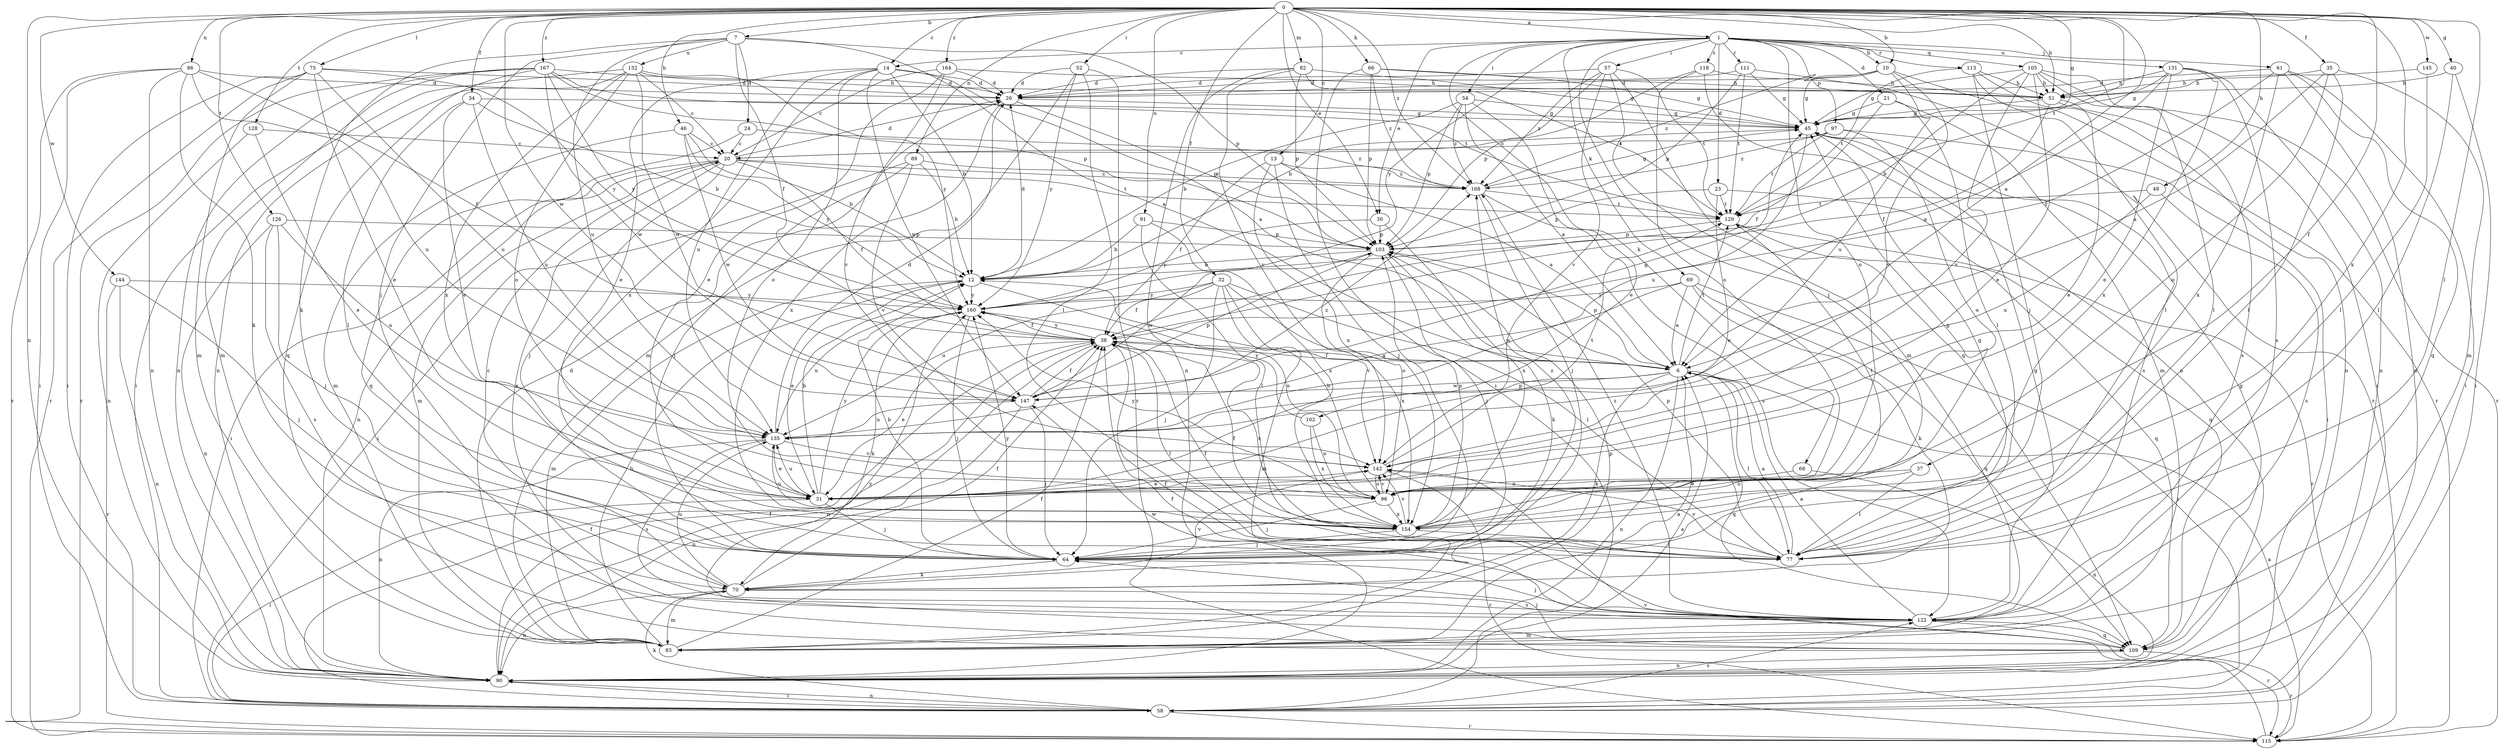 strict digraph  {
0;
1;
6;
7;
10;
12;
13;
14;
20;
21;
23;
24;
26;
30;
31;
32;
34;
35;
37;
38;
40;
45;
46;
48;
51;
52;
54;
57;
58;
61;
64;
66;
68;
69;
70;
75;
77;
82;
83;
86;
89;
90;
91;
96;
97;
102;
103;
105;
109;
111;
113;
115;
118;
122;
126;
128;
129;
131;
132;
135;
142;
144;
145;
147;
154;
160;
164;
167;
168;
0 -> 1  [label=a];
0 -> 6  [label=a];
0 -> 7  [label=b];
0 -> 10  [label=b];
0 -> 13  [label=c];
0 -> 14  [label=c];
0 -> 30  [label=e];
0 -> 32  [label=f];
0 -> 34  [label=f];
0 -> 35  [label=f];
0 -> 37  [label=f];
0 -> 40  [label=g];
0 -> 45  [label=g];
0 -> 46  [label=h];
0 -> 48  [label=h];
0 -> 51  [label=h];
0 -> 52  [label=i];
0 -> 66  [label=k];
0 -> 75  [label=l];
0 -> 77  [label=l];
0 -> 82  [label=m];
0 -> 86  [label=n];
0 -> 89  [label=n];
0 -> 90  [label=n];
0 -> 91  [label=o];
0 -> 126  [label=t];
0 -> 128  [label=t];
0 -> 129  [label=t];
0 -> 144  [label=w];
0 -> 145  [label=w];
0 -> 147  [label=w];
0 -> 154  [label=x];
0 -> 164  [label=z];
0 -> 167  [label=z];
0 -> 168  [label=z];
1 -> 10  [label=b];
1 -> 14  [label=c];
1 -> 21  [label=d];
1 -> 23  [label=d];
1 -> 30  [label=e];
1 -> 54  [label=i];
1 -> 57  [label=i];
1 -> 61  [label=j];
1 -> 64  [label=j];
1 -> 68  [label=k];
1 -> 69  [label=k];
1 -> 96  [label=o];
1 -> 97  [label=p];
1 -> 105  [label=q];
1 -> 111  [label=r];
1 -> 113  [label=r];
1 -> 118  [label=s];
1 -> 131  [label=u];
1 -> 160  [label=y];
6 -> 38  [label=f];
6 -> 70  [label=k];
6 -> 77  [label=l];
6 -> 90  [label=n];
6 -> 102  [label=p];
6 -> 103  [label=p];
6 -> 109  [label=q];
6 -> 129  [label=t];
6 -> 147  [label=w];
7 -> 6  [label=a];
7 -> 24  [label=d];
7 -> 38  [label=f];
7 -> 64  [label=j];
7 -> 70  [label=k];
7 -> 103  [label=p];
7 -> 132  [label=u];
7 -> 135  [label=u];
10 -> 26  [label=d];
10 -> 45  [label=g];
10 -> 115  [label=r];
10 -> 135  [label=u];
10 -> 142  [label=v];
10 -> 168  [label=z];
12 -> 26  [label=d];
12 -> 31  [label=e];
12 -> 83  [label=m];
12 -> 96  [label=o];
12 -> 160  [label=y];
13 -> 6  [label=a];
13 -> 38  [label=f];
13 -> 64  [label=j];
13 -> 154  [label=x];
13 -> 168  [label=z];
14 -> 6  [label=a];
14 -> 12  [label=b];
14 -> 26  [label=d];
14 -> 31  [label=e];
14 -> 96  [label=o];
14 -> 135  [label=u];
14 -> 147  [label=w];
14 -> 154  [label=x];
20 -> 26  [label=d];
20 -> 38  [label=f];
20 -> 58  [label=i];
20 -> 64  [label=j];
20 -> 83  [label=m];
20 -> 90  [label=n];
20 -> 122  [label=s];
20 -> 129  [label=t];
20 -> 168  [label=z];
21 -> 38  [label=f];
21 -> 45  [label=g];
21 -> 77  [label=l];
21 -> 83  [label=m];
23 -> 31  [label=e];
23 -> 103  [label=p];
23 -> 109  [label=q];
23 -> 129  [label=t];
24 -> 20  [label=c];
24 -> 109  [label=q];
24 -> 168  [label=z];
26 -> 45  [label=g];
26 -> 103  [label=p];
26 -> 154  [label=x];
30 -> 103  [label=p];
30 -> 154  [label=x];
30 -> 160  [label=y];
31 -> 12  [label=b];
31 -> 58  [label=i];
31 -> 64  [label=j];
31 -> 135  [label=u];
31 -> 160  [label=y];
32 -> 38  [label=f];
32 -> 64  [label=j];
32 -> 77  [label=l];
32 -> 83  [label=m];
32 -> 135  [label=u];
32 -> 142  [label=v];
32 -> 154  [label=x];
32 -> 160  [label=y];
34 -> 12  [label=b];
34 -> 31  [label=e];
34 -> 45  [label=g];
34 -> 77  [label=l];
34 -> 135  [label=u];
35 -> 6  [label=a];
35 -> 51  [label=h];
35 -> 77  [label=l];
35 -> 83  [label=m];
35 -> 96  [label=o];
37 -> 31  [label=e];
37 -> 77  [label=l];
37 -> 96  [label=o];
38 -> 6  [label=a];
38 -> 31  [label=e];
38 -> 77  [label=l];
38 -> 90  [label=n];
38 -> 154  [label=x];
38 -> 160  [label=y];
40 -> 51  [label=h];
40 -> 58  [label=i];
40 -> 77  [label=l];
45 -> 20  [label=c];
45 -> 122  [label=s];
45 -> 135  [label=u];
46 -> 12  [label=b];
46 -> 20  [label=c];
46 -> 83  [label=m];
46 -> 147  [label=w];
46 -> 160  [label=y];
48 -> 122  [label=s];
48 -> 129  [label=t];
48 -> 135  [label=u];
51 -> 31  [label=e];
51 -> 38  [label=f];
51 -> 45  [label=g];
51 -> 122  [label=s];
52 -> 26  [label=d];
52 -> 77  [label=l];
52 -> 83  [label=m];
52 -> 115  [label=r];
52 -> 160  [label=y];
54 -> 6  [label=a];
54 -> 12  [label=b];
54 -> 31  [label=e];
54 -> 45  [label=g];
54 -> 103  [label=p];
54 -> 168  [label=z];
57 -> 26  [label=d];
57 -> 83  [label=m];
57 -> 103  [label=p];
57 -> 109  [label=q];
57 -> 129  [label=t];
57 -> 142  [label=v];
57 -> 168  [label=z];
58 -> 38  [label=f];
58 -> 70  [label=k];
58 -> 90  [label=n];
58 -> 115  [label=r];
58 -> 122  [label=s];
61 -> 26  [label=d];
61 -> 38  [label=f];
61 -> 58  [label=i];
61 -> 90  [label=n];
61 -> 109  [label=q];
61 -> 154  [label=x];
64 -> 12  [label=b];
64 -> 70  [label=k];
64 -> 160  [label=y];
64 -> 168  [label=z];
66 -> 45  [label=g];
66 -> 51  [label=h];
66 -> 58  [label=i];
66 -> 103  [label=p];
66 -> 168  [label=z];
68 -> 90  [label=n];
68 -> 96  [label=o];
69 -> 6  [label=a];
69 -> 58  [label=i];
69 -> 70  [label=k];
69 -> 109  [label=q];
69 -> 147  [label=w];
69 -> 160  [label=y];
70 -> 20  [label=c];
70 -> 38  [label=f];
70 -> 83  [label=m];
70 -> 90  [label=n];
70 -> 122  [label=s];
70 -> 135  [label=u];
70 -> 142  [label=v];
75 -> 26  [label=d];
75 -> 31  [label=e];
75 -> 58  [label=i];
75 -> 83  [label=m];
75 -> 115  [label=r];
75 -> 135  [label=u];
75 -> 160  [label=y];
77 -> 6  [label=a];
77 -> 38  [label=f];
77 -> 45  [label=g];
77 -> 103  [label=p];
77 -> 142  [label=v];
82 -> 26  [label=d];
82 -> 45  [label=g];
82 -> 90  [label=n];
82 -> 103  [label=p];
82 -> 129  [label=t];
82 -> 142  [label=v];
83 -> 6  [label=a];
83 -> 12  [label=b];
83 -> 26  [label=d];
83 -> 38  [label=f];
83 -> 103  [label=p];
86 -> 26  [label=d];
86 -> 38  [label=f];
86 -> 58  [label=i];
86 -> 70  [label=k];
86 -> 90  [label=n];
86 -> 115  [label=r];
86 -> 135  [label=u];
89 -> 12  [label=b];
89 -> 58  [label=i];
89 -> 64  [label=j];
89 -> 142  [label=v];
89 -> 168  [label=z];
90 -> 6  [label=a];
90 -> 38  [label=f];
90 -> 58  [label=i];
91 -> 12  [label=b];
91 -> 77  [label=l];
91 -> 103  [label=p];
91 -> 154  [label=x];
96 -> 12  [label=b];
96 -> 64  [label=j];
96 -> 142  [label=v];
96 -> 154  [label=x];
96 -> 160  [label=y];
97 -> 20  [label=c];
97 -> 58  [label=i];
97 -> 96  [label=o];
97 -> 129  [label=t];
97 -> 168  [label=z];
102 -> 96  [label=o];
102 -> 154  [label=x];
102 -> 160  [label=y];
103 -> 12  [label=b];
103 -> 64  [label=j];
103 -> 70  [label=k];
103 -> 96  [label=o];
103 -> 147  [label=w];
105 -> 12  [label=b];
105 -> 31  [label=e];
105 -> 45  [label=g];
105 -> 51  [label=h];
105 -> 58  [label=i];
105 -> 77  [label=l];
105 -> 115  [label=r];
105 -> 142  [label=v];
109 -> 38  [label=f];
109 -> 45  [label=g];
109 -> 64  [label=j];
109 -> 90  [label=n];
109 -> 115  [label=r];
109 -> 160  [label=y];
111 -> 26  [label=d];
111 -> 45  [label=g];
111 -> 103  [label=p];
111 -> 115  [label=r];
111 -> 129  [label=t];
113 -> 51  [label=h];
113 -> 64  [label=j];
113 -> 77  [label=l];
113 -> 90  [label=n];
113 -> 129  [label=t];
115 -> 6  [label=a];
115 -> 142  [label=v];
118 -> 12  [label=b];
118 -> 51  [label=h];
118 -> 90  [label=n];
118 -> 96  [label=o];
122 -> 6  [label=a];
122 -> 38  [label=f];
122 -> 45  [label=g];
122 -> 64  [label=j];
122 -> 83  [label=m];
122 -> 109  [label=q];
122 -> 115  [label=r];
122 -> 147  [label=w];
122 -> 168  [label=z];
126 -> 64  [label=j];
126 -> 90  [label=n];
126 -> 103  [label=p];
126 -> 122  [label=s];
126 -> 135  [label=u];
128 -> 20  [label=c];
128 -> 31  [label=e];
128 -> 90  [label=n];
129 -> 103  [label=p];
129 -> 109  [label=q];
129 -> 115  [label=r];
131 -> 6  [label=a];
131 -> 31  [label=e];
131 -> 45  [label=g];
131 -> 51  [label=h];
131 -> 90  [label=n];
131 -> 122  [label=s];
131 -> 154  [label=x];
132 -> 20  [label=c];
132 -> 26  [label=d];
132 -> 58  [label=i];
132 -> 90  [label=n];
132 -> 96  [label=o];
132 -> 147  [label=w];
132 -> 154  [label=x];
132 -> 160  [label=y];
135 -> 26  [label=d];
135 -> 31  [label=e];
135 -> 90  [label=n];
135 -> 122  [label=s];
135 -> 142  [label=v];
135 -> 168  [label=z];
142 -> 31  [label=e];
142 -> 96  [label=o];
142 -> 115  [label=r];
142 -> 129  [label=t];
144 -> 64  [label=j];
144 -> 90  [label=n];
144 -> 115  [label=r];
144 -> 160  [label=y];
145 -> 51  [label=h];
145 -> 77  [label=l];
147 -> 38  [label=f];
147 -> 45  [label=g];
147 -> 64  [label=j];
147 -> 90  [label=n];
147 -> 103  [label=p];
147 -> 135  [label=u];
154 -> 38  [label=f];
154 -> 45  [label=g];
154 -> 64  [label=j];
154 -> 77  [label=l];
154 -> 103  [label=p];
154 -> 129  [label=t];
154 -> 135  [label=u];
154 -> 142  [label=v];
160 -> 38  [label=f];
160 -> 64  [label=j];
160 -> 70  [label=k];
160 -> 135  [label=u];
164 -> 20  [label=c];
164 -> 26  [label=d];
164 -> 31  [label=e];
164 -> 51  [label=h];
164 -> 142  [label=v];
167 -> 51  [label=h];
167 -> 83  [label=m];
167 -> 90  [label=n];
167 -> 103  [label=p];
167 -> 109  [label=q];
167 -> 115  [label=r];
167 -> 129  [label=t];
167 -> 147  [label=w];
167 -> 160  [label=y];
168 -> 45  [label=g];
168 -> 64  [label=j];
168 -> 122  [label=s];
168 -> 129  [label=t];
}
